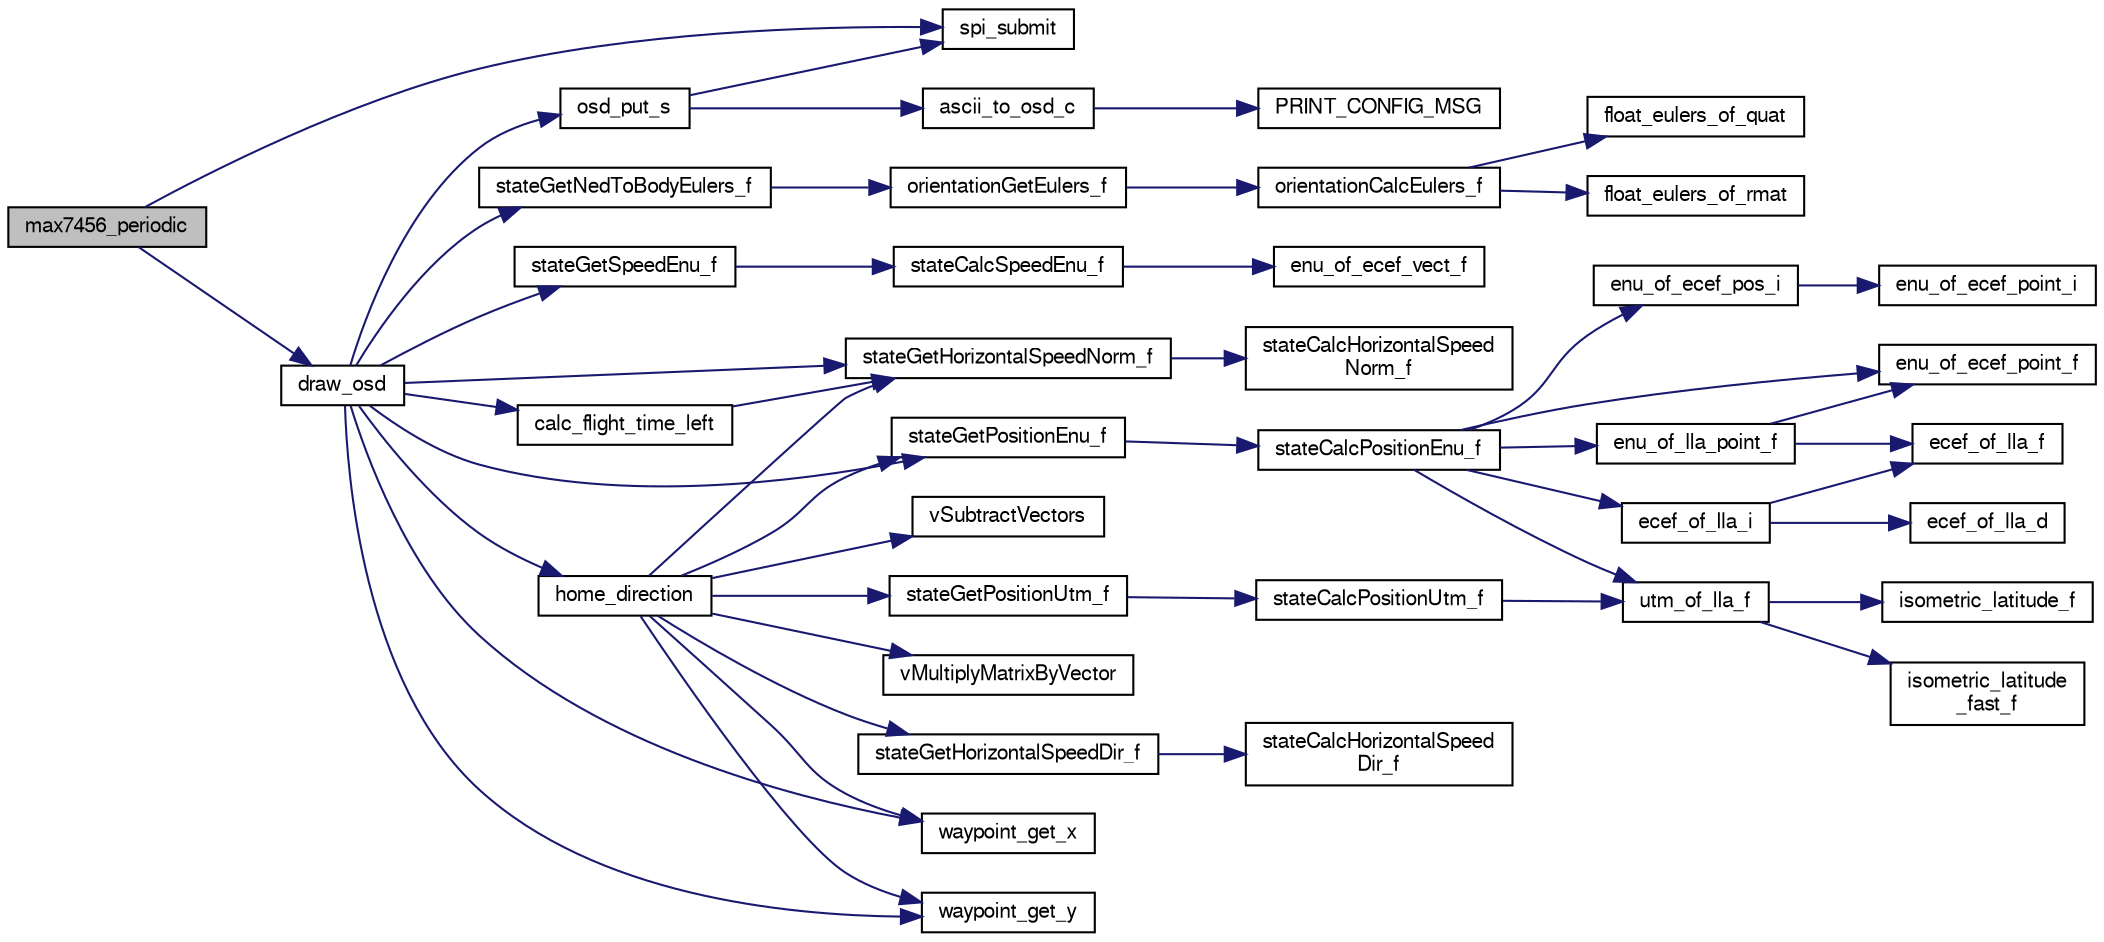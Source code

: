 digraph "max7456_periodic"
{
  edge [fontname="FreeSans",fontsize="10",labelfontname="FreeSans",labelfontsize="10"];
  node [fontname="FreeSans",fontsize="10",shape=record];
  rankdir="LR";
  Node1 [label="max7456_periodic",height=0.2,width=0.4,color="black", fillcolor="grey75", style="filled", fontcolor="black"];
  Node1 -> Node2 [color="midnightblue",fontsize="10",style="solid",fontname="FreeSans"];
  Node2 [label="draw_osd",height=0.2,width=0.4,color="black", fillcolor="white", style="filled",URL="$max7456_8c.html#a079837dac11983fe67050e136b0080e4"];
  Node2 -> Node3 [color="midnightblue",fontsize="10",style="solid",fontname="FreeSans"];
  Node3 [label="calc_flight_time_left",height=0.2,width=0.4,color="black", fillcolor="white", style="filled",URL="$max7456_8c.html#a2e383d26ae071a8ae13f7b02f975f4ea"];
  Node3 -> Node4 [color="midnightblue",fontsize="10",style="solid",fontname="FreeSans"];
  Node4 [label="stateGetHorizontalSpeedNorm_f",height=0.2,width=0.4,color="black", fillcolor="white", style="filled",URL="$group__state__velocity.html#ga1396b84069296dc0353f25281a472c08",tooltip="Get norm of horizontal ground speed (float). "];
  Node4 -> Node5 [color="midnightblue",fontsize="10",style="solid",fontname="FreeSans"];
  Node5 [label="stateCalcHorizontalSpeed\lNorm_f",height=0.2,width=0.4,color="black", fillcolor="white", style="filled",URL="$group__state__velocity.html#ga990849172b82f2e3bc1ab9da2395c9c4"];
  Node2 -> Node6 [color="midnightblue",fontsize="10",style="solid",fontname="FreeSans"];
  Node6 [label="home_direction",height=0.2,width=0.4,color="black", fillcolor="white", style="filled",URL="$max7456_8c.html#af647f85cf21dab23d18ac36c8beadd20"];
  Node6 -> Node7 [color="midnightblue",fontsize="10",style="solid",fontname="FreeSans"];
  Node7 [label="stateGetHorizontalSpeedDir_f",height=0.2,width=0.4,color="black", fillcolor="white", style="filled",URL="$group__state__velocity.html#ga6f8b83126a235daea584aa9ce97f7fac",tooltip="Get dir of horizontal ground speed (float). "];
  Node7 -> Node8 [color="midnightblue",fontsize="10",style="solid",fontname="FreeSans"];
  Node8 [label="stateCalcHorizontalSpeed\lDir_f",height=0.2,width=0.4,color="black", fillcolor="white", style="filled",URL="$group__state__velocity.html#gad9b7b6ea39d5a4ee3e824f97204c4bb5"];
  Node6 -> Node4 [color="midnightblue",fontsize="10",style="solid",fontname="FreeSans"];
  Node6 -> Node9 [color="midnightblue",fontsize="10",style="solid",fontname="FreeSans"];
  Node9 [label="stateGetPositionEnu_f",height=0.2,width=0.4,color="black", fillcolor="white", style="filled",URL="$group__state__position.html#ga545d479db45e1a9711e59736b6d1309b",tooltip="Get position in local ENU coordinates (float). "];
  Node9 -> Node10 [color="midnightblue",fontsize="10",style="solid",fontname="FreeSans"];
  Node10 [label="stateCalcPositionEnu_f",height=0.2,width=0.4,color="black", fillcolor="white", style="filled",URL="$group__state__position.html#ga718066acd9581365ca5c2aacb29130fd"];
  Node10 -> Node11 [color="midnightblue",fontsize="10",style="solid",fontname="FreeSans"];
  Node11 [label="enu_of_ecef_point_f",height=0.2,width=0.4,color="black", fillcolor="white", style="filled",URL="$pprz__geodetic__float_8c.html#a2a82ebdce90a3e41d54f72c5e787fcd0"];
  Node10 -> Node12 [color="midnightblue",fontsize="10",style="solid",fontname="FreeSans"];
  Node12 [label="enu_of_ecef_pos_i",height=0.2,width=0.4,color="black", fillcolor="white", style="filled",URL="$group__math__geodetic__int.html#ga710a45725431766f0a003ba93cb58a11",tooltip="Convert a ECEF position to local ENU. "];
  Node12 -> Node13 [color="midnightblue",fontsize="10",style="solid",fontname="FreeSans"];
  Node13 [label="enu_of_ecef_point_i",height=0.2,width=0.4,color="black", fillcolor="white", style="filled",URL="$group__math__geodetic__int.html#ga85bcbfc73a43b120465422ec55647573",tooltip="Convert a point from ECEF to local ENU. "];
  Node10 -> Node14 [color="midnightblue",fontsize="10",style="solid",fontname="FreeSans"];
  Node14 [label="enu_of_lla_point_f",height=0.2,width=0.4,color="black", fillcolor="white", style="filled",URL="$pprz__geodetic__float_8c.html#ab8d5cb7292ea74802e7a94e265c0703a"];
  Node14 -> Node15 [color="midnightblue",fontsize="10",style="solid",fontname="FreeSans"];
  Node15 [label="ecef_of_lla_f",height=0.2,width=0.4,color="black", fillcolor="white", style="filled",URL="$pprz__geodetic__float_8c.html#a65bc5ba8b61d014ca659035759cc001c"];
  Node14 -> Node11 [color="midnightblue",fontsize="10",style="solid",fontname="FreeSans"];
  Node10 -> Node16 [color="midnightblue",fontsize="10",style="solid",fontname="FreeSans"];
  Node16 [label="ecef_of_lla_i",height=0.2,width=0.4,color="black", fillcolor="white", style="filled",URL="$group__math__geodetic__int.html#ga386f7bf340618bf1454ca2a3b5086100",tooltip="Convert a LLA to ECEF. "];
  Node16 -> Node15 [color="midnightblue",fontsize="10",style="solid",fontname="FreeSans"];
  Node16 -> Node17 [color="midnightblue",fontsize="10",style="solid",fontname="FreeSans"];
  Node17 [label="ecef_of_lla_d",height=0.2,width=0.4,color="black", fillcolor="white", style="filled",URL="$group__math__geodetic__double.html#gae6608c48696daebf3382f08e655028d9"];
  Node10 -> Node18 [color="midnightblue",fontsize="10",style="solid",fontname="FreeSans"];
  Node18 [label="utm_of_lla_f",height=0.2,width=0.4,color="black", fillcolor="white", style="filled",URL="$pprz__geodetic__float_8c.html#af99d4775df518f30b741b49c26eceedd"];
  Node18 -> Node19 [color="midnightblue",fontsize="10",style="solid",fontname="FreeSans"];
  Node19 [label="isometric_latitude_f",height=0.2,width=0.4,color="black", fillcolor="white", style="filled",URL="$pprz__geodetic__float_8c.html#a25c5bd31de0ea0d0caf14a0d217ad3ea"];
  Node18 -> Node20 [color="midnightblue",fontsize="10",style="solid",fontname="FreeSans"];
  Node20 [label="isometric_latitude\l_fast_f",height=0.2,width=0.4,color="black", fillcolor="white", style="filled",URL="$pprz__geodetic__float_8c.html#a21ea1b369f7d4abd984fb89c488dde24"];
  Node6 -> Node21 [color="midnightblue",fontsize="10",style="solid",fontname="FreeSans"];
  Node21 [label="stateGetPositionUtm_f",height=0.2,width=0.4,color="black", fillcolor="white", style="filled",URL="$group__state__position.html#ga7488f3b1e3afa9515541c0130278bdac",tooltip="Get position in UTM coordinates (float). "];
  Node21 -> Node22 [color="midnightblue",fontsize="10",style="solid",fontname="FreeSans"];
  Node22 [label="stateCalcPositionUtm_f",height=0.2,width=0.4,color="black", fillcolor="white", style="filled",URL="$group__state__position.html#ga6893f5e3d84e0464d2bc6fc86a08f16d"];
  Node22 -> Node18 [color="midnightblue",fontsize="10",style="solid",fontname="FreeSans"];
  Node6 -> Node23 [color="midnightblue",fontsize="10",style="solid",fontname="FreeSans"];
  Node23 [label="vMultiplyMatrixByVector",height=0.2,width=0.4,color="black", fillcolor="white", style="filled",URL="$max7456_8c.html#a35c6a2d16d309f11f32712b4116155f6"];
  Node6 -> Node24 [color="midnightblue",fontsize="10",style="solid",fontname="FreeSans"];
  Node24 [label="vSubtractVectors",height=0.2,width=0.4,color="black", fillcolor="white", style="filled",URL="$max7456_8c.html#a31893a86d66bebf3f735a51b2bcdb80c"];
  Node6 -> Node25 [color="midnightblue",fontsize="10",style="solid",fontname="FreeSans"];
  Node25 [label="waypoint_get_x",height=0.2,width=0.4,color="black", fillcolor="white", style="filled",URL="$nav_2waypoints_8c.html#a62061108340141e0fda55b7c0d8f0145",tooltip="Get X/East coordinate of waypoint in meters. "];
  Node6 -> Node26 [color="midnightblue",fontsize="10",style="solid",fontname="FreeSans"];
  Node26 [label="waypoint_get_y",height=0.2,width=0.4,color="black", fillcolor="white", style="filled",URL="$nav_2waypoints_8c.html#ab6dc3af2d184a91218a1fe7f02b858bc",tooltip="Get Y/North coordinate of waypoint in meters. "];
  Node2 -> Node27 [color="midnightblue",fontsize="10",style="solid",fontname="FreeSans"];
  Node27 [label="osd_put_s",height=0.2,width=0.4,color="black", fillcolor="white", style="filled",URL="$max7456_8c.html#a2b5efe546809c5c4b7d6470ba879d9fa"];
  Node27 -> Node28 [color="midnightblue",fontsize="10",style="solid",fontname="FreeSans"];
  Node28 [label="ascii_to_osd_c",height=0.2,width=0.4,color="black", fillcolor="white", style="filled",URL="$max7456_8c.html#ab6589475b928e58fdf044d03783fcb54"];
  Node28 -> Node29 [color="midnightblue",fontsize="10",style="solid",fontname="FreeSans"];
  Node29 [label="PRINT_CONFIG_MSG",height=0.2,width=0.4,color="black", fillcolor="white", style="filled",URL="$ins__vectornav_8c.html#aa01d3425df2eb0f33ced38c9d8fa8f05"];
  Node27 -> Node30 [color="midnightblue",fontsize="10",style="solid",fontname="FreeSans"];
  Node30 [label="spi_submit",height=0.2,width=0.4,color="black", fillcolor="white", style="filled",URL="$group__spi.html#ga5d383931766cb373ebad0b8bc26d439d",tooltip="Submit SPI transaction. "];
  Node2 -> Node4 [color="midnightblue",fontsize="10",style="solid",fontname="FreeSans"];
  Node2 -> Node31 [color="midnightblue",fontsize="10",style="solid",fontname="FreeSans"];
  Node31 [label="stateGetNedToBodyEulers_f",height=0.2,width=0.4,color="black", fillcolor="white", style="filled",URL="$group__state__attitude.html#ga9a5e6bac6e7d78e1b33430e73344615b",tooltip="Get vehicle body attitude euler angles (float). "];
  Node31 -> Node32 [color="midnightblue",fontsize="10",style="solid",fontname="FreeSans"];
  Node32 [label="orientationGetEulers_f",height=0.2,width=0.4,color="black", fillcolor="white", style="filled",URL="$group__math__orientation__representation.html#gaaae3838d0b45682d48257d5dbfff3030",tooltip="Get vehicle body attitude euler angles (float). "];
  Node32 -> Node33 [color="midnightblue",fontsize="10",style="solid",fontname="FreeSans"];
  Node33 [label="orientationCalcEulers_f",height=0.2,width=0.4,color="black", fillcolor="white", style="filled",URL="$group__math__orientation__representation.html#ga8b8bf1c74adb971f399f0dd4f84d9388"];
  Node33 -> Node34 [color="midnightblue",fontsize="10",style="solid",fontname="FreeSans"];
  Node34 [label="float_eulers_of_rmat",height=0.2,width=0.4,color="black", fillcolor="white", style="filled",URL="$group__math__algebra__float.html#gac568e7074d2732d1237f80898c1dfb76"];
  Node33 -> Node35 [color="midnightblue",fontsize="10",style="solid",fontname="FreeSans"];
  Node35 [label="float_eulers_of_quat",height=0.2,width=0.4,color="black", fillcolor="white", style="filled",URL="$group__math__algebra__float.html#gacd48accfe6eaac320b0d651d894e1db8",tooltip="euler rotation &#39;ZYX&#39; "];
  Node2 -> Node9 [color="midnightblue",fontsize="10",style="solid",fontname="FreeSans"];
  Node2 -> Node36 [color="midnightblue",fontsize="10",style="solid",fontname="FreeSans"];
  Node36 [label="stateGetSpeedEnu_f",height=0.2,width=0.4,color="black", fillcolor="white", style="filled",URL="$group__state__velocity.html#ga8e7f86fe83bd1b767f9c5016ed245822",tooltip="Get ground speed in local ENU coordinates (float). "];
  Node36 -> Node37 [color="midnightblue",fontsize="10",style="solid",fontname="FreeSans"];
  Node37 [label="stateCalcSpeedEnu_f",height=0.2,width=0.4,color="black", fillcolor="white", style="filled",URL="$group__state__velocity.html#ga2f7eff6a1ac5d75adf7f70803be06483"];
  Node37 -> Node38 [color="midnightblue",fontsize="10",style="solid",fontname="FreeSans"];
  Node38 [label="enu_of_ecef_vect_f",height=0.2,width=0.4,color="black", fillcolor="white", style="filled",URL="$pprz__geodetic__float_8c.html#ac44c5ea35811dcd7f50fb3741d0c12ad"];
  Node2 -> Node25 [color="midnightblue",fontsize="10",style="solid",fontname="FreeSans"];
  Node2 -> Node26 [color="midnightblue",fontsize="10",style="solid",fontname="FreeSans"];
  Node1 -> Node30 [color="midnightblue",fontsize="10",style="solid",fontname="FreeSans"];
}
